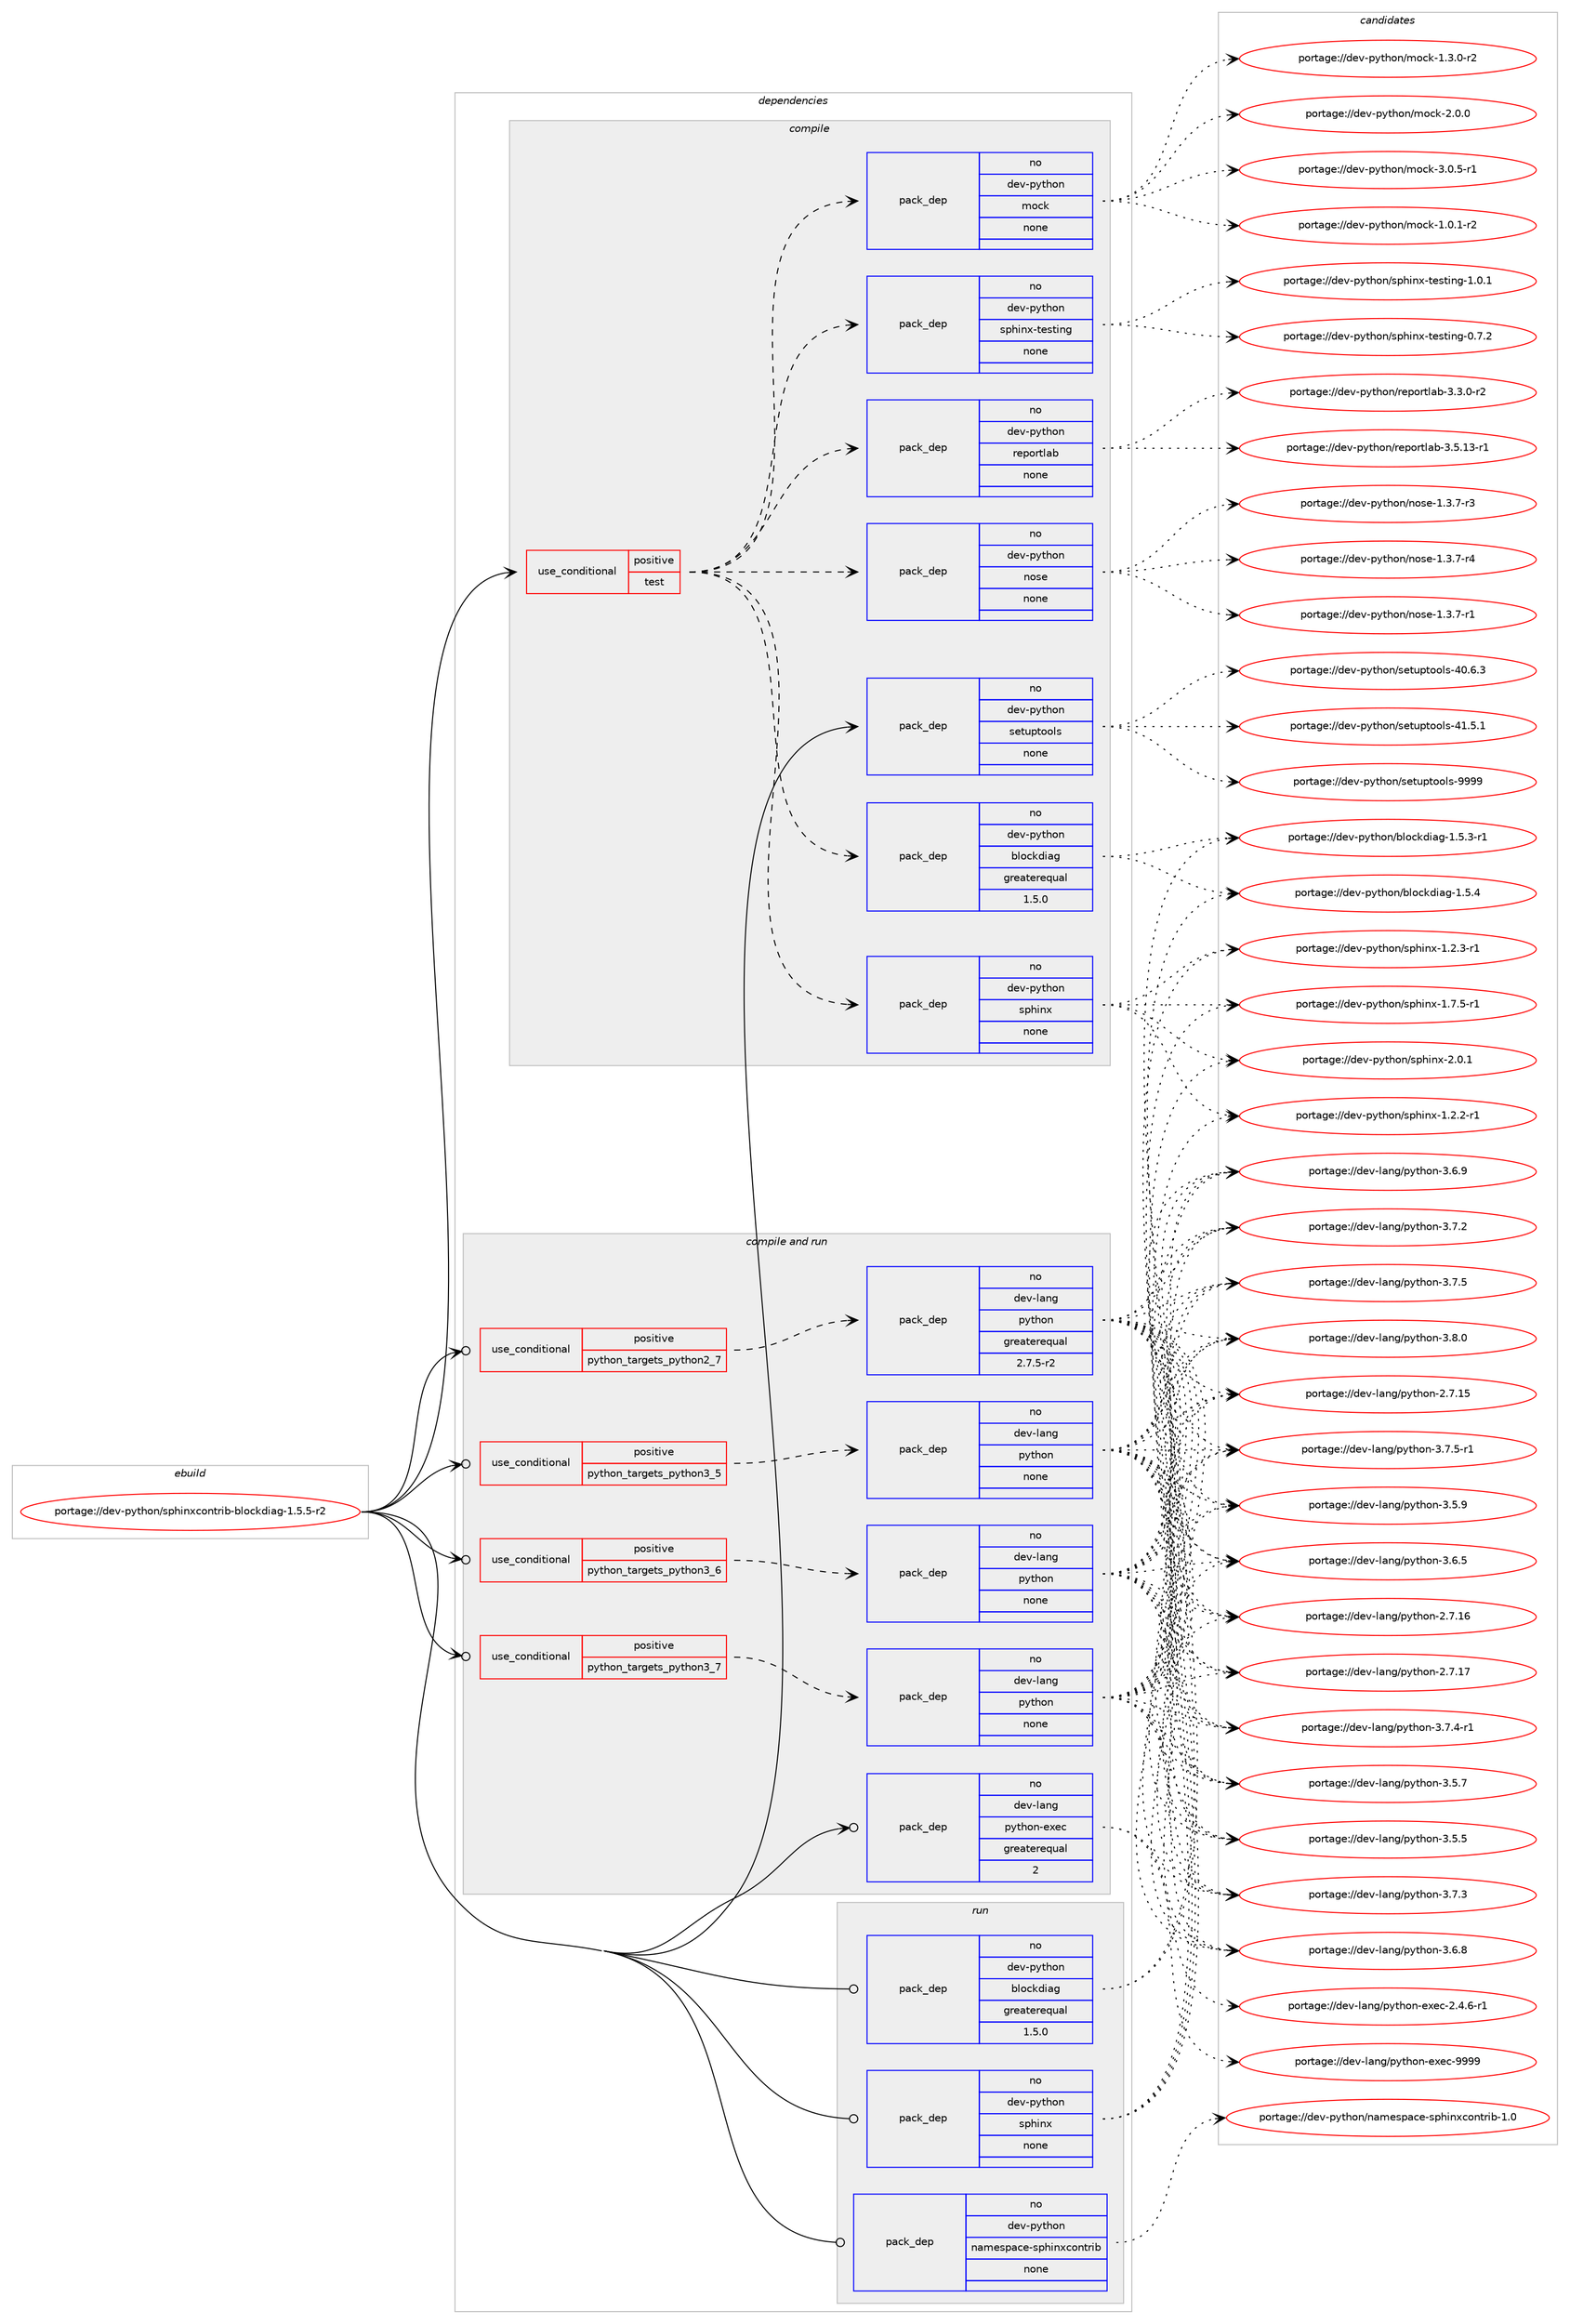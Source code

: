 digraph prolog {

# *************
# Graph options
# *************

newrank=true;
concentrate=true;
compound=true;
graph [rankdir=LR,fontname=Helvetica,fontsize=10,ranksep=1.5];#, ranksep=2.5, nodesep=0.2];
edge  [arrowhead=vee];
node  [fontname=Helvetica,fontsize=10];

# **********
# The ebuild
# **********

subgraph cluster_leftcol {
color=gray;
rank=same;
label=<<i>ebuild</i>>;
id [label="portage://dev-python/sphinxcontrib-blockdiag-1.5.5-r2", color=red, width=4, href="../dev-python/sphinxcontrib-blockdiag-1.5.5-r2.svg"];
}

# ****************
# The dependencies
# ****************

subgraph cluster_midcol {
color=gray;
label=<<i>dependencies</i>>;
subgraph cluster_compile {
fillcolor="#eeeeee";
style=filled;
label=<<i>compile</i>>;
subgraph cond39014 {
dependency173292 [label=<<TABLE BORDER="0" CELLBORDER="1" CELLSPACING="0" CELLPADDING="4"><TR><TD ROWSPAN="3" CELLPADDING="10">use_conditional</TD></TR><TR><TD>positive</TD></TR><TR><TD>test</TD></TR></TABLE>>, shape=none, color=red];
subgraph pack130875 {
dependency173293 [label=<<TABLE BORDER="0" CELLBORDER="1" CELLSPACING="0" CELLPADDING="4" WIDTH="220"><TR><TD ROWSPAN="6" CELLPADDING="30">pack_dep</TD></TR><TR><TD WIDTH="110">no</TD></TR><TR><TD>dev-python</TD></TR><TR><TD>sphinx</TD></TR><TR><TD>none</TD></TR><TR><TD></TD></TR></TABLE>>, shape=none, color=blue];
}
dependency173292:e -> dependency173293:w [weight=20,style="dashed",arrowhead="vee"];
subgraph pack130876 {
dependency173294 [label=<<TABLE BORDER="0" CELLBORDER="1" CELLSPACING="0" CELLPADDING="4" WIDTH="220"><TR><TD ROWSPAN="6" CELLPADDING="30">pack_dep</TD></TR><TR><TD WIDTH="110">no</TD></TR><TR><TD>dev-python</TD></TR><TR><TD>blockdiag</TD></TR><TR><TD>greaterequal</TD></TR><TR><TD>1.5.0</TD></TR></TABLE>>, shape=none, color=blue];
}
dependency173292:e -> dependency173294:w [weight=20,style="dashed",arrowhead="vee"];
subgraph pack130877 {
dependency173295 [label=<<TABLE BORDER="0" CELLBORDER="1" CELLSPACING="0" CELLPADDING="4" WIDTH="220"><TR><TD ROWSPAN="6" CELLPADDING="30">pack_dep</TD></TR><TR><TD WIDTH="110">no</TD></TR><TR><TD>dev-python</TD></TR><TR><TD>mock</TD></TR><TR><TD>none</TD></TR><TR><TD></TD></TR></TABLE>>, shape=none, color=blue];
}
dependency173292:e -> dependency173295:w [weight=20,style="dashed",arrowhead="vee"];
subgraph pack130878 {
dependency173296 [label=<<TABLE BORDER="0" CELLBORDER="1" CELLSPACING="0" CELLPADDING="4" WIDTH="220"><TR><TD ROWSPAN="6" CELLPADDING="30">pack_dep</TD></TR><TR><TD WIDTH="110">no</TD></TR><TR><TD>dev-python</TD></TR><TR><TD>nose</TD></TR><TR><TD>none</TD></TR><TR><TD></TD></TR></TABLE>>, shape=none, color=blue];
}
dependency173292:e -> dependency173296:w [weight=20,style="dashed",arrowhead="vee"];
subgraph pack130879 {
dependency173297 [label=<<TABLE BORDER="0" CELLBORDER="1" CELLSPACING="0" CELLPADDING="4" WIDTH="220"><TR><TD ROWSPAN="6" CELLPADDING="30">pack_dep</TD></TR><TR><TD WIDTH="110">no</TD></TR><TR><TD>dev-python</TD></TR><TR><TD>reportlab</TD></TR><TR><TD>none</TD></TR><TR><TD></TD></TR></TABLE>>, shape=none, color=blue];
}
dependency173292:e -> dependency173297:w [weight=20,style="dashed",arrowhead="vee"];
subgraph pack130880 {
dependency173298 [label=<<TABLE BORDER="0" CELLBORDER="1" CELLSPACING="0" CELLPADDING="4" WIDTH="220"><TR><TD ROWSPAN="6" CELLPADDING="30">pack_dep</TD></TR><TR><TD WIDTH="110">no</TD></TR><TR><TD>dev-python</TD></TR><TR><TD>sphinx-testing</TD></TR><TR><TD>none</TD></TR><TR><TD></TD></TR></TABLE>>, shape=none, color=blue];
}
dependency173292:e -> dependency173298:w [weight=20,style="dashed",arrowhead="vee"];
}
id:e -> dependency173292:w [weight=20,style="solid",arrowhead="vee"];
subgraph pack130881 {
dependency173299 [label=<<TABLE BORDER="0" CELLBORDER="1" CELLSPACING="0" CELLPADDING="4" WIDTH="220"><TR><TD ROWSPAN="6" CELLPADDING="30">pack_dep</TD></TR><TR><TD WIDTH="110">no</TD></TR><TR><TD>dev-python</TD></TR><TR><TD>setuptools</TD></TR><TR><TD>none</TD></TR><TR><TD></TD></TR></TABLE>>, shape=none, color=blue];
}
id:e -> dependency173299:w [weight=20,style="solid",arrowhead="vee"];
}
subgraph cluster_compileandrun {
fillcolor="#eeeeee";
style=filled;
label=<<i>compile and run</i>>;
subgraph cond39015 {
dependency173300 [label=<<TABLE BORDER="0" CELLBORDER="1" CELLSPACING="0" CELLPADDING="4"><TR><TD ROWSPAN="3" CELLPADDING="10">use_conditional</TD></TR><TR><TD>positive</TD></TR><TR><TD>python_targets_python2_7</TD></TR></TABLE>>, shape=none, color=red];
subgraph pack130882 {
dependency173301 [label=<<TABLE BORDER="0" CELLBORDER="1" CELLSPACING="0" CELLPADDING="4" WIDTH="220"><TR><TD ROWSPAN="6" CELLPADDING="30">pack_dep</TD></TR><TR><TD WIDTH="110">no</TD></TR><TR><TD>dev-lang</TD></TR><TR><TD>python</TD></TR><TR><TD>greaterequal</TD></TR><TR><TD>2.7.5-r2</TD></TR></TABLE>>, shape=none, color=blue];
}
dependency173300:e -> dependency173301:w [weight=20,style="dashed",arrowhead="vee"];
}
id:e -> dependency173300:w [weight=20,style="solid",arrowhead="odotvee"];
subgraph cond39016 {
dependency173302 [label=<<TABLE BORDER="0" CELLBORDER="1" CELLSPACING="0" CELLPADDING="4"><TR><TD ROWSPAN="3" CELLPADDING="10">use_conditional</TD></TR><TR><TD>positive</TD></TR><TR><TD>python_targets_python3_5</TD></TR></TABLE>>, shape=none, color=red];
subgraph pack130883 {
dependency173303 [label=<<TABLE BORDER="0" CELLBORDER="1" CELLSPACING="0" CELLPADDING="4" WIDTH="220"><TR><TD ROWSPAN="6" CELLPADDING="30">pack_dep</TD></TR><TR><TD WIDTH="110">no</TD></TR><TR><TD>dev-lang</TD></TR><TR><TD>python</TD></TR><TR><TD>none</TD></TR><TR><TD></TD></TR></TABLE>>, shape=none, color=blue];
}
dependency173302:e -> dependency173303:w [weight=20,style="dashed",arrowhead="vee"];
}
id:e -> dependency173302:w [weight=20,style="solid",arrowhead="odotvee"];
subgraph cond39017 {
dependency173304 [label=<<TABLE BORDER="0" CELLBORDER="1" CELLSPACING="0" CELLPADDING="4"><TR><TD ROWSPAN="3" CELLPADDING="10">use_conditional</TD></TR><TR><TD>positive</TD></TR><TR><TD>python_targets_python3_6</TD></TR></TABLE>>, shape=none, color=red];
subgraph pack130884 {
dependency173305 [label=<<TABLE BORDER="0" CELLBORDER="1" CELLSPACING="0" CELLPADDING="4" WIDTH="220"><TR><TD ROWSPAN="6" CELLPADDING="30">pack_dep</TD></TR><TR><TD WIDTH="110">no</TD></TR><TR><TD>dev-lang</TD></TR><TR><TD>python</TD></TR><TR><TD>none</TD></TR><TR><TD></TD></TR></TABLE>>, shape=none, color=blue];
}
dependency173304:e -> dependency173305:w [weight=20,style="dashed",arrowhead="vee"];
}
id:e -> dependency173304:w [weight=20,style="solid",arrowhead="odotvee"];
subgraph cond39018 {
dependency173306 [label=<<TABLE BORDER="0" CELLBORDER="1" CELLSPACING="0" CELLPADDING="4"><TR><TD ROWSPAN="3" CELLPADDING="10">use_conditional</TD></TR><TR><TD>positive</TD></TR><TR><TD>python_targets_python3_7</TD></TR></TABLE>>, shape=none, color=red];
subgraph pack130885 {
dependency173307 [label=<<TABLE BORDER="0" CELLBORDER="1" CELLSPACING="0" CELLPADDING="4" WIDTH="220"><TR><TD ROWSPAN="6" CELLPADDING="30">pack_dep</TD></TR><TR><TD WIDTH="110">no</TD></TR><TR><TD>dev-lang</TD></TR><TR><TD>python</TD></TR><TR><TD>none</TD></TR><TR><TD></TD></TR></TABLE>>, shape=none, color=blue];
}
dependency173306:e -> dependency173307:w [weight=20,style="dashed",arrowhead="vee"];
}
id:e -> dependency173306:w [weight=20,style="solid",arrowhead="odotvee"];
subgraph pack130886 {
dependency173308 [label=<<TABLE BORDER="0" CELLBORDER="1" CELLSPACING="0" CELLPADDING="4" WIDTH="220"><TR><TD ROWSPAN="6" CELLPADDING="30">pack_dep</TD></TR><TR><TD WIDTH="110">no</TD></TR><TR><TD>dev-lang</TD></TR><TR><TD>python-exec</TD></TR><TR><TD>greaterequal</TD></TR><TR><TD>2</TD></TR></TABLE>>, shape=none, color=blue];
}
id:e -> dependency173308:w [weight=20,style="solid",arrowhead="odotvee"];
}
subgraph cluster_run {
fillcolor="#eeeeee";
style=filled;
label=<<i>run</i>>;
subgraph pack130887 {
dependency173309 [label=<<TABLE BORDER="0" CELLBORDER="1" CELLSPACING="0" CELLPADDING="4" WIDTH="220"><TR><TD ROWSPAN="6" CELLPADDING="30">pack_dep</TD></TR><TR><TD WIDTH="110">no</TD></TR><TR><TD>dev-python</TD></TR><TR><TD>blockdiag</TD></TR><TR><TD>greaterequal</TD></TR><TR><TD>1.5.0</TD></TR></TABLE>>, shape=none, color=blue];
}
id:e -> dependency173309:w [weight=20,style="solid",arrowhead="odot"];
subgraph pack130888 {
dependency173310 [label=<<TABLE BORDER="0" CELLBORDER="1" CELLSPACING="0" CELLPADDING="4" WIDTH="220"><TR><TD ROWSPAN="6" CELLPADDING="30">pack_dep</TD></TR><TR><TD WIDTH="110">no</TD></TR><TR><TD>dev-python</TD></TR><TR><TD>namespace-sphinxcontrib</TD></TR><TR><TD>none</TD></TR><TR><TD></TD></TR></TABLE>>, shape=none, color=blue];
}
id:e -> dependency173310:w [weight=20,style="solid",arrowhead="odot"];
subgraph pack130889 {
dependency173311 [label=<<TABLE BORDER="0" CELLBORDER="1" CELLSPACING="0" CELLPADDING="4" WIDTH="220"><TR><TD ROWSPAN="6" CELLPADDING="30">pack_dep</TD></TR><TR><TD WIDTH="110">no</TD></TR><TR><TD>dev-python</TD></TR><TR><TD>sphinx</TD></TR><TR><TD>none</TD></TR><TR><TD></TD></TR></TABLE>>, shape=none, color=blue];
}
id:e -> dependency173311:w [weight=20,style="solid",arrowhead="odot"];
}
}

# **************
# The candidates
# **************

subgraph cluster_choices {
rank=same;
color=gray;
label=<<i>candidates</i>>;

subgraph choice130875 {
color=black;
nodesep=1;
choiceportage10010111845112121116104111110471151121041051101204549465046504511449 [label="portage://dev-python/sphinx-1.2.2-r1", color=red, width=4,href="../dev-python/sphinx-1.2.2-r1.svg"];
choiceportage10010111845112121116104111110471151121041051101204549465046514511449 [label="portage://dev-python/sphinx-1.2.3-r1", color=red, width=4,href="../dev-python/sphinx-1.2.3-r1.svg"];
choiceportage10010111845112121116104111110471151121041051101204549465546534511449 [label="portage://dev-python/sphinx-1.7.5-r1", color=red, width=4,href="../dev-python/sphinx-1.7.5-r1.svg"];
choiceportage1001011184511212111610411111047115112104105110120455046484649 [label="portage://dev-python/sphinx-2.0.1", color=red, width=4,href="../dev-python/sphinx-2.0.1.svg"];
dependency173293:e -> choiceportage10010111845112121116104111110471151121041051101204549465046504511449:w [style=dotted,weight="100"];
dependency173293:e -> choiceportage10010111845112121116104111110471151121041051101204549465046514511449:w [style=dotted,weight="100"];
dependency173293:e -> choiceportage10010111845112121116104111110471151121041051101204549465546534511449:w [style=dotted,weight="100"];
dependency173293:e -> choiceportage1001011184511212111610411111047115112104105110120455046484649:w [style=dotted,weight="100"];
}
subgraph choice130876 {
color=black;
nodesep=1;
choiceportage10010111845112121116104111110479810811199107100105971034549465346514511449 [label="portage://dev-python/blockdiag-1.5.3-r1", color=red, width=4,href="../dev-python/blockdiag-1.5.3-r1.svg"];
choiceportage1001011184511212111610411111047981081119910710010597103454946534652 [label="portage://dev-python/blockdiag-1.5.4", color=red, width=4,href="../dev-python/blockdiag-1.5.4.svg"];
dependency173294:e -> choiceportage10010111845112121116104111110479810811199107100105971034549465346514511449:w [style=dotted,weight="100"];
dependency173294:e -> choiceportage1001011184511212111610411111047981081119910710010597103454946534652:w [style=dotted,weight="100"];
}
subgraph choice130877 {
color=black;
nodesep=1;
choiceportage1001011184511212111610411111047109111991074549464846494511450 [label="portage://dev-python/mock-1.0.1-r2", color=red, width=4,href="../dev-python/mock-1.0.1-r2.svg"];
choiceportage1001011184511212111610411111047109111991074549465146484511450 [label="portage://dev-python/mock-1.3.0-r2", color=red, width=4,href="../dev-python/mock-1.3.0-r2.svg"];
choiceportage100101118451121211161041111104710911199107455046484648 [label="portage://dev-python/mock-2.0.0", color=red, width=4,href="../dev-python/mock-2.0.0.svg"];
choiceportage1001011184511212111610411111047109111991074551464846534511449 [label="portage://dev-python/mock-3.0.5-r1", color=red, width=4,href="../dev-python/mock-3.0.5-r1.svg"];
dependency173295:e -> choiceportage1001011184511212111610411111047109111991074549464846494511450:w [style=dotted,weight="100"];
dependency173295:e -> choiceportage1001011184511212111610411111047109111991074549465146484511450:w [style=dotted,weight="100"];
dependency173295:e -> choiceportage100101118451121211161041111104710911199107455046484648:w [style=dotted,weight="100"];
dependency173295:e -> choiceportage1001011184511212111610411111047109111991074551464846534511449:w [style=dotted,weight="100"];
}
subgraph choice130878 {
color=black;
nodesep=1;
choiceportage10010111845112121116104111110471101111151014549465146554511449 [label="portage://dev-python/nose-1.3.7-r1", color=red, width=4,href="../dev-python/nose-1.3.7-r1.svg"];
choiceportage10010111845112121116104111110471101111151014549465146554511451 [label="portage://dev-python/nose-1.3.7-r3", color=red, width=4,href="../dev-python/nose-1.3.7-r3.svg"];
choiceportage10010111845112121116104111110471101111151014549465146554511452 [label="portage://dev-python/nose-1.3.7-r4", color=red, width=4,href="../dev-python/nose-1.3.7-r4.svg"];
dependency173296:e -> choiceportage10010111845112121116104111110471101111151014549465146554511449:w [style=dotted,weight="100"];
dependency173296:e -> choiceportage10010111845112121116104111110471101111151014549465146554511451:w [style=dotted,weight="100"];
dependency173296:e -> choiceportage10010111845112121116104111110471101111151014549465146554511452:w [style=dotted,weight="100"];
}
subgraph choice130879 {
color=black;
nodesep=1;
choiceportage100101118451121211161041111104711410111211111411610897984551465146484511450 [label="portage://dev-python/reportlab-3.3.0-r2", color=red, width=4,href="../dev-python/reportlab-3.3.0-r2.svg"];
choiceportage10010111845112121116104111110471141011121111141161089798455146534649514511449 [label="portage://dev-python/reportlab-3.5.13-r1", color=red, width=4,href="../dev-python/reportlab-3.5.13-r1.svg"];
dependency173297:e -> choiceportage100101118451121211161041111104711410111211111411610897984551465146484511450:w [style=dotted,weight="100"];
dependency173297:e -> choiceportage10010111845112121116104111110471141011121111141161089798455146534649514511449:w [style=dotted,weight="100"];
}
subgraph choice130880 {
color=black;
nodesep=1;
choiceportage100101118451121211161041111104711511210410511012045116101115116105110103454846554650 [label="portage://dev-python/sphinx-testing-0.7.2", color=red, width=4,href="../dev-python/sphinx-testing-0.7.2.svg"];
choiceportage100101118451121211161041111104711511210410511012045116101115116105110103454946484649 [label="portage://dev-python/sphinx-testing-1.0.1", color=red, width=4,href="../dev-python/sphinx-testing-1.0.1.svg"];
dependency173298:e -> choiceportage100101118451121211161041111104711511210410511012045116101115116105110103454846554650:w [style=dotted,weight="100"];
dependency173298:e -> choiceportage100101118451121211161041111104711511210410511012045116101115116105110103454946484649:w [style=dotted,weight="100"];
}
subgraph choice130881 {
color=black;
nodesep=1;
choiceportage100101118451121211161041111104711510111611711211611111110811545524846544651 [label="portage://dev-python/setuptools-40.6.3", color=red, width=4,href="../dev-python/setuptools-40.6.3.svg"];
choiceportage100101118451121211161041111104711510111611711211611111110811545524946534649 [label="portage://dev-python/setuptools-41.5.1", color=red, width=4,href="../dev-python/setuptools-41.5.1.svg"];
choiceportage10010111845112121116104111110471151011161171121161111111081154557575757 [label="portage://dev-python/setuptools-9999", color=red, width=4,href="../dev-python/setuptools-9999.svg"];
dependency173299:e -> choiceportage100101118451121211161041111104711510111611711211611111110811545524846544651:w [style=dotted,weight="100"];
dependency173299:e -> choiceportage100101118451121211161041111104711510111611711211611111110811545524946534649:w [style=dotted,weight="100"];
dependency173299:e -> choiceportage10010111845112121116104111110471151011161171121161111111081154557575757:w [style=dotted,weight="100"];
}
subgraph choice130882 {
color=black;
nodesep=1;
choiceportage10010111845108971101034711212111610411111045504655464953 [label="portage://dev-lang/python-2.7.15", color=red, width=4,href="../dev-lang/python-2.7.15.svg"];
choiceportage10010111845108971101034711212111610411111045504655464954 [label="portage://dev-lang/python-2.7.16", color=red, width=4,href="../dev-lang/python-2.7.16.svg"];
choiceportage10010111845108971101034711212111610411111045504655464955 [label="portage://dev-lang/python-2.7.17", color=red, width=4,href="../dev-lang/python-2.7.17.svg"];
choiceportage100101118451089711010347112121116104111110455146534653 [label="portage://dev-lang/python-3.5.5", color=red, width=4,href="../dev-lang/python-3.5.5.svg"];
choiceportage100101118451089711010347112121116104111110455146534655 [label="portage://dev-lang/python-3.5.7", color=red, width=4,href="../dev-lang/python-3.5.7.svg"];
choiceportage100101118451089711010347112121116104111110455146534657 [label="portage://dev-lang/python-3.5.9", color=red, width=4,href="../dev-lang/python-3.5.9.svg"];
choiceportage100101118451089711010347112121116104111110455146544653 [label="portage://dev-lang/python-3.6.5", color=red, width=4,href="../dev-lang/python-3.6.5.svg"];
choiceportage100101118451089711010347112121116104111110455146544656 [label="portage://dev-lang/python-3.6.8", color=red, width=4,href="../dev-lang/python-3.6.8.svg"];
choiceportage100101118451089711010347112121116104111110455146544657 [label="portage://dev-lang/python-3.6.9", color=red, width=4,href="../dev-lang/python-3.6.9.svg"];
choiceportage100101118451089711010347112121116104111110455146554650 [label="portage://dev-lang/python-3.7.2", color=red, width=4,href="../dev-lang/python-3.7.2.svg"];
choiceportage100101118451089711010347112121116104111110455146554651 [label="portage://dev-lang/python-3.7.3", color=red, width=4,href="../dev-lang/python-3.7.3.svg"];
choiceportage1001011184510897110103471121211161041111104551465546524511449 [label="portage://dev-lang/python-3.7.4-r1", color=red, width=4,href="../dev-lang/python-3.7.4-r1.svg"];
choiceportage100101118451089711010347112121116104111110455146554653 [label="portage://dev-lang/python-3.7.5", color=red, width=4,href="../dev-lang/python-3.7.5.svg"];
choiceportage1001011184510897110103471121211161041111104551465546534511449 [label="portage://dev-lang/python-3.7.5-r1", color=red, width=4,href="../dev-lang/python-3.7.5-r1.svg"];
choiceportage100101118451089711010347112121116104111110455146564648 [label="portage://dev-lang/python-3.8.0", color=red, width=4,href="../dev-lang/python-3.8.0.svg"];
dependency173301:e -> choiceportage10010111845108971101034711212111610411111045504655464953:w [style=dotted,weight="100"];
dependency173301:e -> choiceportage10010111845108971101034711212111610411111045504655464954:w [style=dotted,weight="100"];
dependency173301:e -> choiceportage10010111845108971101034711212111610411111045504655464955:w [style=dotted,weight="100"];
dependency173301:e -> choiceportage100101118451089711010347112121116104111110455146534653:w [style=dotted,weight="100"];
dependency173301:e -> choiceportage100101118451089711010347112121116104111110455146534655:w [style=dotted,weight="100"];
dependency173301:e -> choiceportage100101118451089711010347112121116104111110455146534657:w [style=dotted,weight="100"];
dependency173301:e -> choiceportage100101118451089711010347112121116104111110455146544653:w [style=dotted,weight="100"];
dependency173301:e -> choiceportage100101118451089711010347112121116104111110455146544656:w [style=dotted,weight="100"];
dependency173301:e -> choiceportage100101118451089711010347112121116104111110455146544657:w [style=dotted,weight="100"];
dependency173301:e -> choiceportage100101118451089711010347112121116104111110455146554650:w [style=dotted,weight="100"];
dependency173301:e -> choiceportage100101118451089711010347112121116104111110455146554651:w [style=dotted,weight="100"];
dependency173301:e -> choiceportage1001011184510897110103471121211161041111104551465546524511449:w [style=dotted,weight="100"];
dependency173301:e -> choiceportage100101118451089711010347112121116104111110455146554653:w [style=dotted,weight="100"];
dependency173301:e -> choiceportage1001011184510897110103471121211161041111104551465546534511449:w [style=dotted,weight="100"];
dependency173301:e -> choiceportage100101118451089711010347112121116104111110455146564648:w [style=dotted,weight="100"];
}
subgraph choice130883 {
color=black;
nodesep=1;
choiceportage10010111845108971101034711212111610411111045504655464953 [label="portage://dev-lang/python-2.7.15", color=red, width=4,href="../dev-lang/python-2.7.15.svg"];
choiceportage10010111845108971101034711212111610411111045504655464954 [label="portage://dev-lang/python-2.7.16", color=red, width=4,href="../dev-lang/python-2.7.16.svg"];
choiceportage10010111845108971101034711212111610411111045504655464955 [label="portage://dev-lang/python-2.7.17", color=red, width=4,href="../dev-lang/python-2.7.17.svg"];
choiceportage100101118451089711010347112121116104111110455146534653 [label="portage://dev-lang/python-3.5.5", color=red, width=4,href="../dev-lang/python-3.5.5.svg"];
choiceportage100101118451089711010347112121116104111110455146534655 [label="portage://dev-lang/python-3.5.7", color=red, width=4,href="../dev-lang/python-3.5.7.svg"];
choiceportage100101118451089711010347112121116104111110455146534657 [label="portage://dev-lang/python-3.5.9", color=red, width=4,href="../dev-lang/python-3.5.9.svg"];
choiceportage100101118451089711010347112121116104111110455146544653 [label="portage://dev-lang/python-3.6.5", color=red, width=4,href="../dev-lang/python-3.6.5.svg"];
choiceportage100101118451089711010347112121116104111110455146544656 [label="portage://dev-lang/python-3.6.8", color=red, width=4,href="../dev-lang/python-3.6.8.svg"];
choiceportage100101118451089711010347112121116104111110455146544657 [label="portage://dev-lang/python-3.6.9", color=red, width=4,href="../dev-lang/python-3.6.9.svg"];
choiceportage100101118451089711010347112121116104111110455146554650 [label="portage://dev-lang/python-3.7.2", color=red, width=4,href="../dev-lang/python-3.7.2.svg"];
choiceportage100101118451089711010347112121116104111110455146554651 [label="portage://dev-lang/python-3.7.3", color=red, width=4,href="../dev-lang/python-3.7.3.svg"];
choiceportage1001011184510897110103471121211161041111104551465546524511449 [label="portage://dev-lang/python-3.7.4-r1", color=red, width=4,href="../dev-lang/python-3.7.4-r1.svg"];
choiceportage100101118451089711010347112121116104111110455146554653 [label="portage://dev-lang/python-3.7.5", color=red, width=4,href="../dev-lang/python-3.7.5.svg"];
choiceportage1001011184510897110103471121211161041111104551465546534511449 [label="portage://dev-lang/python-3.7.5-r1", color=red, width=4,href="../dev-lang/python-3.7.5-r1.svg"];
choiceportage100101118451089711010347112121116104111110455146564648 [label="portage://dev-lang/python-3.8.0", color=red, width=4,href="../dev-lang/python-3.8.0.svg"];
dependency173303:e -> choiceportage10010111845108971101034711212111610411111045504655464953:w [style=dotted,weight="100"];
dependency173303:e -> choiceportage10010111845108971101034711212111610411111045504655464954:w [style=dotted,weight="100"];
dependency173303:e -> choiceportage10010111845108971101034711212111610411111045504655464955:w [style=dotted,weight="100"];
dependency173303:e -> choiceportage100101118451089711010347112121116104111110455146534653:w [style=dotted,weight="100"];
dependency173303:e -> choiceportage100101118451089711010347112121116104111110455146534655:w [style=dotted,weight="100"];
dependency173303:e -> choiceportage100101118451089711010347112121116104111110455146534657:w [style=dotted,weight="100"];
dependency173303:e -> choiceportage100101118451089711010347112121116104111110455146544653:w [style=dotted,weight="100"];
dependency173303:e -> choiceportage100101118451089711010347112121116104111110455146544656:w [style=dotted,weight="100"];
dependency173303:e -> choiceportage100101118451089711010347112121116104111110455146544657:w [style=dotted,weight="100"];
dependency173303:e -> choiceportage100101118451089711010347112121116104111110455146554650:w [style=dotted,weight="100"];
dependency173303:e -> choiceportage100101118451089711010347112121116104111110455146554651:w [style=dotted,weight="100"];
dependency173303:e -> choiceportage1001011184510897110103471121211161041111104551465546524511449:w [style=dotted,weight="100"];
dependency173303:e -> choiceportage100101118451089711010347112121116104111110455146554653:w [style=dotted,weight="100"];
dependency173303:e -> choiceportage1001011184510897110103471121211161041111104551465546534511449:w [style=dotted,weight="100"];
dependency173303:e -> choiceportage100101118451089711010347112121116104111110455146564648:w [style=dotted,weight="100"];
}
subgraph choice130884 {
color=black;
nodesep=1;
choiceportage10010111845108971101034711212111610411111045504655464953 [label="portage://dev-lang/python-2.7.15", color=red, width=4,href="../dev-lang/python-2.7.15.svg"];
choiceportage10010111845108971101034711212111610411111045504655464954 [label="portage://dev-lang/python-2.7.16", color=red, width=4,href="../dev-lang/python-2.7.16.svg"];
choiceportage10010111845108971101034711212111610411111045504655464955 [label="portage://dev-lang/python-2.7.17", color=red, width=4,href="../dev-lang/python-2.7.17.svg"];
choiceportage100101118451089711010347112121116104111110455146534653 [label="portage://dev-lang/python-3.5.5", color=red, width=4,href="../dev-lang/python-3.5.5.svg"];
choiceportage100101118451089711010347112121116104111110455146534655 [label="portage://dev-lang/python-3.5.7", color=red, width=4,href="../dev-lang/python-3.5.7.svg"];
choiceportage100101118451089711010347112121116104111110455146534657 [label="portage://dev-lang/python-3.5.9", color=red, width=4,href="../dev-lang/python-3.5.9.svg"];
choiceportage100101118451089711010347112121116104111110455146544653 [label="portage://dev-lang/python-3.6.5", color=red, width=4,href="../dev-lang/python-3.6.5.svg"];
choiceportage100101118451089711010347112121116104111110455146544656 [label="portage://dev-lang/python-3.6.8", color=red, width=4,href="../dev-lang/python-3.6.8.svg"];
choiceportage100101118451089711010347112121116104111110455146544657 [label="portage://dev-lang/python-3.6.9", color=red, width=4,href="../dev-lang/python-3.6.9.svg"];
choiceportage100101118451089711010347112121116104111110455146554650 [label="portage://dev-lang/python-3.7.2", color=red, width=4,href="../dev-lang/python-3.7.2.svg"];
choiceportage100101118451089711010347112121116104111110455146554651 [label="portage://dev-lang/python-3.7.3", color=red, width=4,href="../dev-lang/python-3.7.3.svg"];
choiceportage1001011184510897110103471121211161041111104551465546524511449 [label="portage://dev-lang/python-3.7.4-r1", color=red, width=4,href="../dev-lang/python-3.7.4-r1.svg"];
choiceportage100101118451089711010347112121116104111110455146554653 [label="portage://dev-lang/python-3.7.5", color=red, width=4,href="../dev-lang/python-3.7.5.svg"];
choiceportage1001011184510897110103471121211161041111104551465546534511449 [label="portage://dev-lang/python-3.7.5-r1", color=red, width=4,href="../dev-lang/python-3.7.5-r1.svg"];
choiceportage100101118451089711010347112121116104111110455146564648 [label="portage://dev-lang/python-3.8.0", color=red, width=4,href="../dev-lang/python-3.8.0.svg"];
dependency173305:e -> choiceportage10010111845108971101034711212111610411111045504655464953:w [style=dotted,weight="100"];
dependency173305:e -> choiceportage10010111845108971101034711212111610411111045504655464954:w [style=dotted,weight="100"];
dependency173305:e -> choiceportage10010111845108971101034711212111610411111045504655464955:w [style=dotted,weight="100"];
dependency173305:e -> choiceportage100101118451089711010347112121116104111110455146534653:w [style=dotted,weight="100"];
dependency173305:e -> choiceportage100101118451089711010347112121116104111110455146534655:w [style=dotted,weight="100"];
dependency173305:e -> choiceportage100101118451089711010347112121116104111110455146534657:w [style=dotted,weight="100"];
dependency173305:e -> choiceportage100101118451089711010347112121116104111110455146544653:w [style=dotted,weight="100"];
dependency173305:e -> choiceportage100101118451089711010347112121116104111110455146544656:w [style=dotted,weight="100"];
dependency173305:e -> choiceportage100101118451089711010347112121116104111110455146544657:w [style=dotted,weight="100"];
dependency173305:e -> choiceportage100101118451089711010347112121116104111110455146554650:w [style=dotted,weight="100"];
dependency173305:e -> choiceportage100101118451089711010347112121116104111110455146554651:w [style=dotted,weight="100"];
dependency173305:e -> choiceportage1001011184510897110103471121211161041111104551465546524511449:w [style=dotted,weight="100"];
dependency173305:e -> choiceportage100101118451089711010347112121116104111110455146554653:w [style=dotted,weight="100"];
dependency173305:e -> choiceportage1001011184510897110103471121211161041111104551465546534511449:w [style=dotted,weight="100"];
dependency173305:e -> choiceportage100101118451089711010347112121116104111110455146564648:w [style=dotted,weight="100"];
}
subgraph choice130885 {
color=black;
nodesep=1;
choiceportage10010111845108971101034711212111610411111045504655464953 [label="portage://dev-lang/python-2.7.15", color=red, width=4,href="../dev-lang/python-2.7.15.svg"];
choiceportage10010111845108971101034711212111610411111045504655464954 [label="portage://dev-lang/python-2.7.16", color=red, width=4,href="../dev-lang/python-2.7.16.svg"];
choiceportage10010111845108971101034711212111610411111045504655464955 [label="portage://dev-lang/python-2.7.17", color=red, width=4,href="../dev-lang/python-2.7.17.svg"];
choiceportage100101118451089711010347112121116104111110455146534653 [label="portage://dev-lang/python-3.5.5", color=red, width=4,href="../dev-lang/python-3.5.5.svg"];
choiceportage100101118451089711010347112121116104111110455146534655 [label="portage://dev-lang/python-3.5.7", color=red, width=4,href="../dev-lang/python-3.5.7.svg"];
choiceportage100101118451089711010347112121116104111110455146534657 [label="portage://dev-lang/python-3.5.9", color=red, width=4,href="../dev-lang/python-3.5.9.svg"];
choiceportage100101118451089711010347112121116104111110455146544653 [label="portage://dev-lang/python-3.6.5", color=red, width=4,href="../dev-lang/python-3.6.5.svg"];
choiceportage100101118451089711010347112121116104111110455146544656 [label="portage://dev-lang/python-3.6.8", color=red, width=4,href="../dev-lang/python-3.6.8.svg"];
choiceportage100101118451089711010347112121116104111110455146544657 [label="portage://dev-lang/python-3.6.9", color=red, width=4,href="../dev-lang/python-3.6.9.svg"];
choiceportage100101118451089711010347112121116104111110455146554650 [label="portage://dev-lang/python-3.7.2", color=red, width=4,href="../dev-lang/python-3.7.2.svg"];
choiceportage100101118451089711010347112121116104111110455146554651 [label="portage://dev-lang/python-3.7.3", color=red, width=4,href="../dev-lang/python-3.7.3.svg"];
choiceportage1001011184510897110103471121211161041111104551465546524511449 [label="portage://dev-lang/python-3.7.4-r1", color=red, width=4,href="../dev-lang/python-3.7.4-r1.svg"];
choiceportage100101118451089711010347112121116104111110455146554653 [label="portage://dev-lang/python-3.7.5", color=red, width=4,href="../dev-lang/python-3.7.5.svg"];
choiceportage1001011184510897110103471121211161041111104551465546534511449 [label="portage://dev-lang/python-3.7.5-r1", color=red, width=4,href="../dev-lang/python-3.7.5-r1.svg"];
choiceportage100101118451089711010347112121116104111110455146564648 [label="portage://dev-lang/python-3.8.0", color=red, width=4,href="../dev-lang/python-3.8.0.svg"];
dependency173307:e -> choiceportage10010111845108971101034711212111610411111045504655464953:w [style=dotted,weight="100"];
dependency173307:e -> choiceportage10010111845108971101034711212111610411111045504655464954:w [style=dotted,weight="100"];
dependency173307:e -> choiceportage10010111845108971101034711212111610411111045504655464955:w [style=dotted,weight="100"];
dependency173307:e -> choiceportage100101118451089711010347112121116104111110455146534653:w [style=dotted,weight="100"];
dependency173307:e -> choiceportage100101118451089711010347112121116104111110455146534655:w [style=dotted,weight="100"];
dependency173307:e -> choiceportage100101118451089711010347112121116104111110455146534657:w [style=dotted,weight="100"];
dependency173307:e -> choiceportage100101118451089711010347112121116104111110455146544653:w [style=dotted,weight="100"];
dependency173307:e -> choiceportage100101118451089711010347112121116104111110455146544656:w [style=dotted,weight="100"];
dependency173307:e -> choiceportage100101118451089711010347112121116104111110455146544657:w [style=dotted,weight="100"];
dependency173307:e -> choiceportage100101118451089711010347112121116104111110455146554650:w [style=dotted,weight="100"];
dependency173307:e -> choiceportage100101118451089711010347112121116104111110455146554651:w [style=dotted,weight="100"];
dependency173307:e -> choiceportage1001011184510897110103471121211161041111104551465546524511449:w [style=dotted,weight="100"];
dependency173307:e -> choiceportage100101118451089711010347112121116104111110455146554653:w [style=dotted,weight="100"];
dependency173307:e -> choiceportage1001011184510897110103471121211161041111104551465546534511449:w [style=dotted,weight="100"];
dependency173307:e -> choiceportage100101118451089711010347112121116104111110455146564648:w [style=dotted,weight="100"];
}
subgraph choice130886 {
color=black;
nodesep=1;
choiceportage10010111845108971101034711212111610411111045101120101994550465246544511449 [label="portage://dev-lang/python-exec-2.4.6-r1", color=red, width=4,href="../dev-lang/python-exec-2.4.6-r1.svg"];
choiceportage10010111845108971101034711212111610411111045101120101994557575757 [label="portage://dev-lang/python-exec-9999", color=red, width=4,href="../dev-lang/python-exec-9999.svg"];
dependency173308:e -> choiceportage10010111845108971101034711212111610411111045101120101994550465246544511449:w [style=dotted,weight="100"];
dependency173308:e -> choiceportage10010111845108971101034711212111610411111045101120101994557575757:w [style=dotted,weight="100"];
}
subgraph choice130887 {
color=black;
nodesep=1;
choiceportage10010111845112121116104111110479810811199107100105971034549465346514511449 [label="portage://dev-python/blockdiag-1.5.3-r1", color=red, width=4,href="../dev-python/blockdiag-1.5.3-r1.svg"];
choiceportage1001011184511212111610411111047981081119910710010597103454946534652 [label="portage://dev-python/blockdiag-1.5.4", color=red, width=4,href="../dev-python/blockdiag-1.5.4.svg"];
dependency173309:e -> choiceportage10010111845112121116104111110479810811199107100105971034549465346514511449:w [style=dotted,weight="100"];
dependency173309:e -> choiceportage1001011184511212111610411111047981081119910710010597103454946534652:w [style=dotted,weight="100"];
}
subgraph choice130888 {
color=black;
nodesep=1;
choiceportage100101118451121211161041111104711097109101115112979910145115112104105110120991111101161141059845494648 [label="portage://dev-python/namespace-sphinxcontrib-1.0", color=red, width=4,href="../dev-python/namespace-sphinxcontrib-1.0.svg"];
dependency173310:e -> choiceportage100101118451121211161041111104711097109101115112979910145115112104105110120991111101161141059845494648:w [style=dotted,weight="100"];
}
subgraph choice130889 {
color=black;
nodesep=1;
choiceportage10010111845112121116104111110471151121041051101204549465046504511449 [label="portage://dev-python/sphinx-1.2.2-r1", color=red, width=4,href="../dev-python/sphinx-1.2.2-r1.svg"];
choiceportage10010111845112121116104111110471151121041051101204549465046514511449 [label="portage://dev-python/sphinx-1.2.3-r1", color=red, width=4,href="../dev-python/sphinx-1.2.3-r1.svg"];
choiceportage10010111845112121116104111110471151121041051101204549465546534511449 [label="portage://dev-python/sphinx-1.7.5-r1", color=red, width=4,href="../dev-python/sphinx-1.7.5-r1.svg"];
choiceportage1001011184511212111610411111047115112104105110120455046484649 [label="portage://dev-python/sphinx-2.0.1", color=red, width=4,href="../dev-python/sphinx-2.0.1.svg"];
dependency173311:e -> choiceportage10010111845112121116104111110471151121041051101204549465046504511449:w [style=dotted,weight="100"];
dependency173311:e -> choiceportage10010111845112121116104111110471151121041051101204549465046514511449:w [style=dotted,weight="100"];
dependency173311:e -> choiceportage10010111845112121116104111110471151121041051101204549465546534511449:w [style=dotted,weight="100"];
dependency173311:e -> choiceportage1001011184511212111610411111047115112104105110120455046484649:w [style=dotted,weight="100"];
}
}

}
